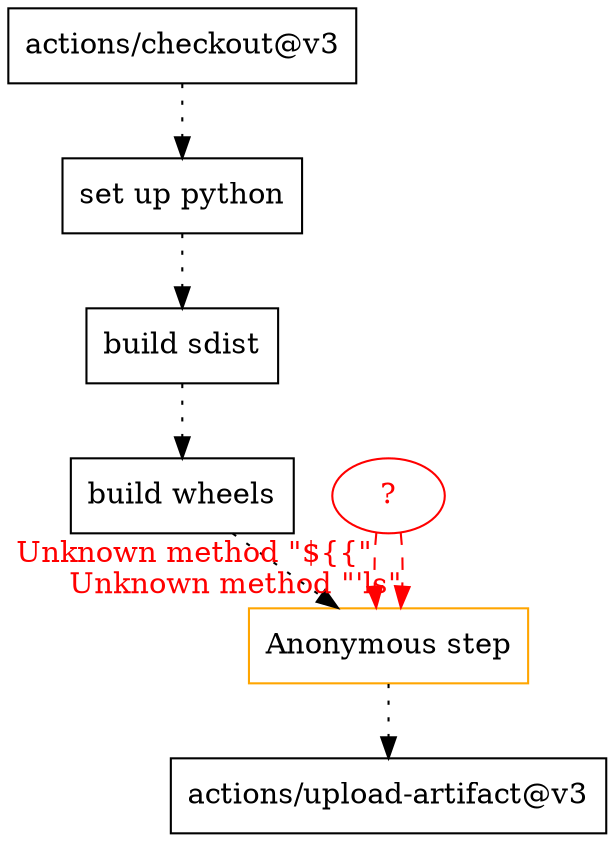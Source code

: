 digraph {
	"actions/checkout@v3" [shape=rect]
	"set up python" [shape=rect]
	"build sdist" [shape=rect]
	"build wheels" [shape=rect]
	"Anonymous step" [color=orange shape=rect]
	"actions/upload-artifact@v3" [shape=rect]
	"?" [shape=rect]
	"?" [color=red fontcolor=red shape=ellipse]
	"actions/checkout@v3" -> "set up python" [style=dotted xlabel=""]
	"set up python" -> "build sdist" [style=dotted xlabel=""]
	"build sdist" -> "build wheels" [style=dotted xlabel=""]
	"build wheels" -> "Anonymous step" [style=dotted xlabel=""]
	"Anonymous step" -> "actions/upload-artifact@v3" [style=dotted xlabel=""]
	"?" -> "Anonymous step" [color=red fontcolor=red style=dashed xlabel="Unknown method \"${{\""]
	"?" -> "Anonymous step" [color=red fontcolor=red style=dashed xlabel="Unknown method \"'ls\""]
}
